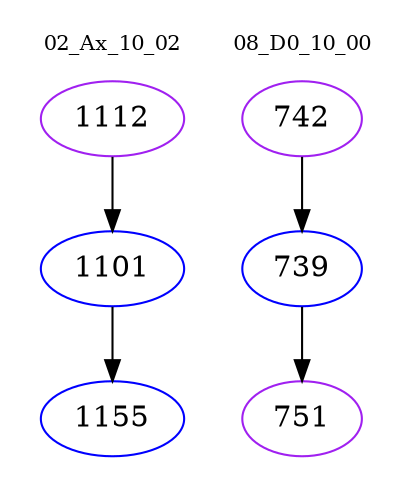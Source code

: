digraph{
subgraph cluster_0 {
color = white
label = "02_Ax_10_02";
fontsize=10;
T0_1112 [label="1112", color="purple"]
T0_1112 -> T0_1101 [color="black"]
T0_1101 [label="1101", color="blue"]
T0_1101 -> T0_1155 [color="black"]
T0_1155 [label="1155", color="blue"]
}
subgraph cluster_1 {
color = white
label = "08_D0_10_00";
fontsize=10;
T1_742 [label="742", color="purple"]
T1_742 -> T1_739 [color="black"]
T1_739 [label="739", color="blue"]
T1_739 -> T1_751 [color="black"]
T1_751 [label="751", color="purple"]
}
}
